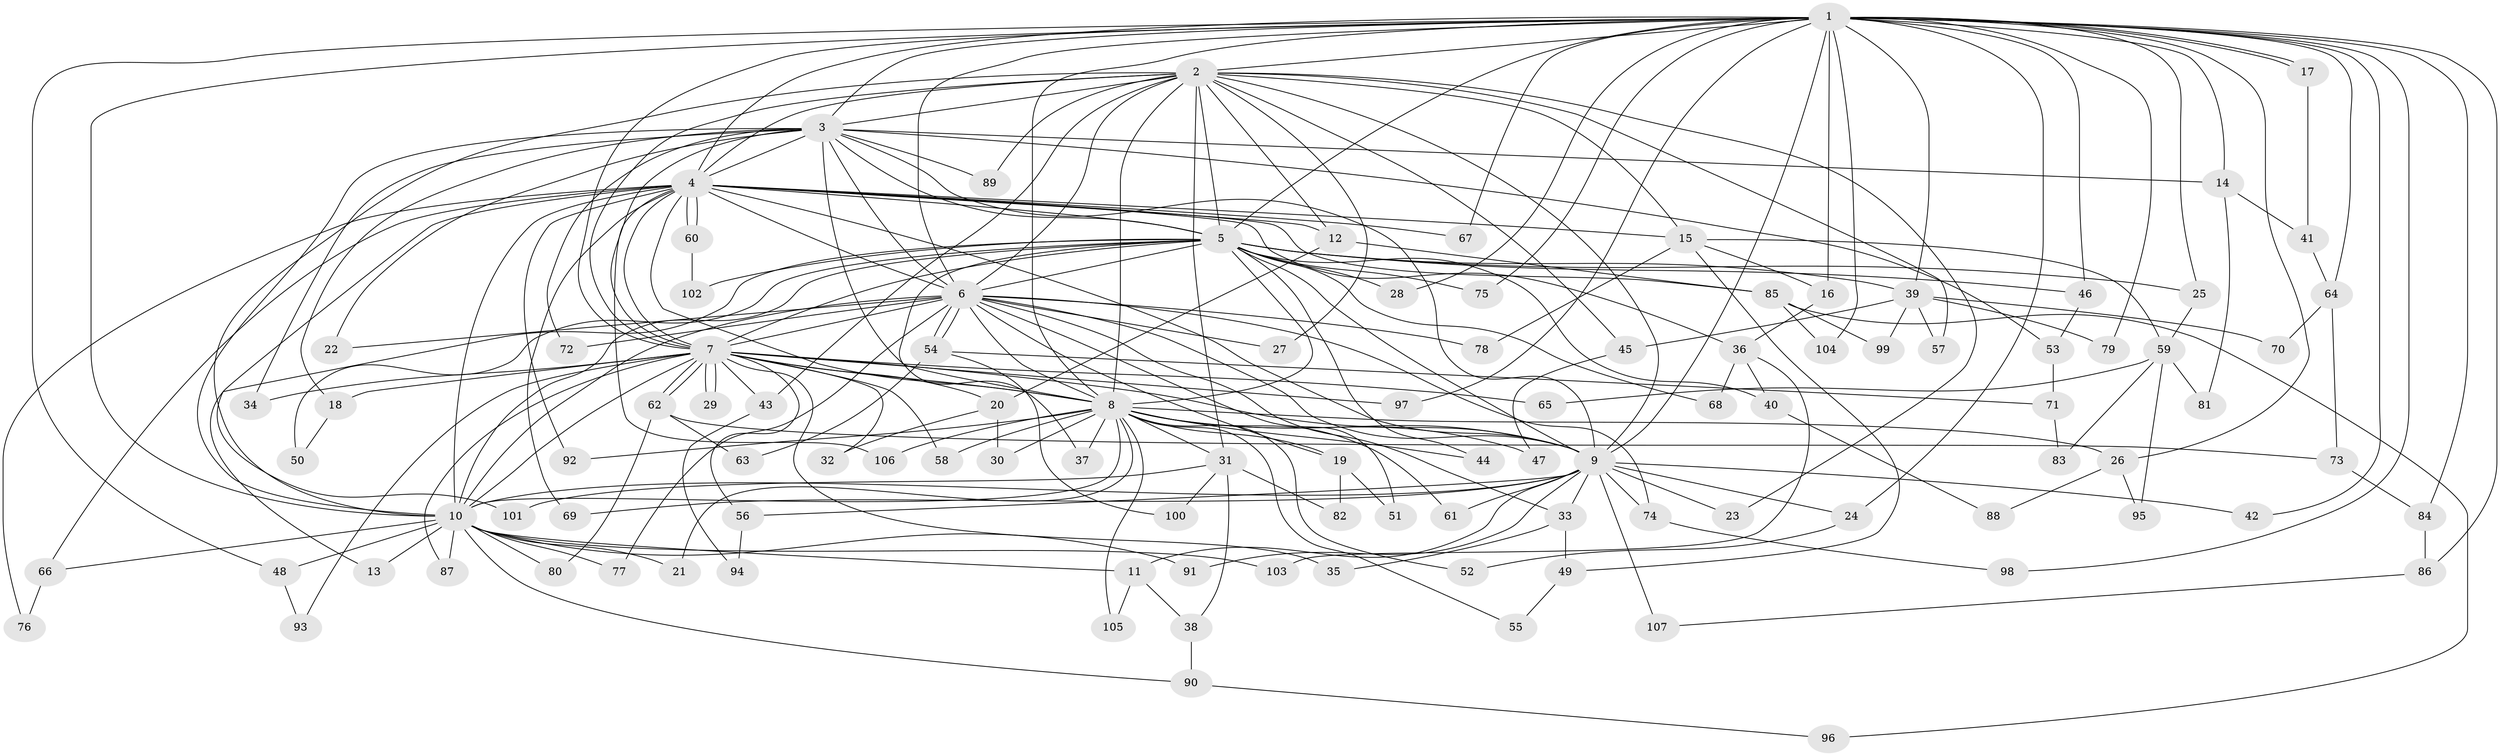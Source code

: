 // coarse degree distribution, {21: 0.018867924528301886, 22: 0.018867924528301886, 2: 0.4716981132075472, 3: 0.07547169811320754, 1: 0.2641509433962264, 30: 0.018867924528301886, 4: 0.03773584905660377, 5: 0.03773584905660377, 6: 0.03773584905660377, 7: 0.018867924528301886}
// Generated by graph-tools (version 1.1) at 2025/49/03/04/25 21:49:11]
// undirected, 107 vertices, 239 edges
graph export_dot {
graph [start="1"]
  node [color=gray90,style=filled];
  1;
  2;
  3;
  4;
  5;
  6;
  7;
  8;
  9;
  10;
  11;
  12;
  13;
  14;
  15;
  16;
  17;
  18;
  19;
  20;
  21;
  22;
  23;
  24;
  25;
  26;
  27;
  28;
  29;
  30;
  31;
  32;
  33;
  34;
  35;
  36;
  37;
  38;
  39;
  40;
  41;
  42;
  43;
  44;
  45;
  46;
  47;
  48;
  49;
  50;
  51;
  52;
  53;
  54;
  55;
  56;
  57;
  58;
  59;
  60;
  61;
  62;
  63;
  64;
  65;
  66;
  67;
  68;
  69;
  70;
  71;
  72;
  73;
  74;
  75;
  76;
  77;
  78;
  79;
  80;
  81;
  82;
  83;
  84;
  85;
  86;
  87;
  88;
  89;
  90;
  91;
  92;
  93;
  94;
  95;
  96;
  97;
  98;
  99;
  100;
  101;
  102;
  103;
  104;
  105;
  106;
  107;
  1 -- 2;
  1 -- 3;
  1 -- 4;
  1 -- 5;
  1 -- 6;
  1 -- 7;
  1 -- 8;
  1 -- 9;
  1 -- 10;
  1 -- 14;
  1 -- 16;
  1 -- 17;
  1 -- 17;
  1 -- 24;
  1 -- 25;
  1 -- 26;
  1 -- 28;
  1 -- 39;
  1 -- 42;
  1 -- 46;
  1 -- 48;
  1 -- 64;
  1 -- 67;
  1 -- 75;
  1 -- 79;
  1 -- 84;
  1 -- 86;
  1 -- 97;
  1 -- 98;
  1 -- 104;
  2 -- 3;
  2 -- 4;
  2 -- 5;
  2 -- 6;
  2 -- 7;
  2 -- 8;
  2 -- 9;
  2 -- 10;
  2 -- 12;
  2 -- 15;
  2 -- 23;
  2 -- 27;
  2 -- 31;
  2 -- 43;
  2 -- 45;
  2 -- 57;
  2 -- 89;
  3 -- 4;
  3 -- 5;
  3 -- 6;
  3 -- 7;
  3 -- 8;
  3 -- 9;
  3 -- 10;
  3 -- 14;
  3 -- 18;
  3 -- 22;
  3 -- 34;
  3 -- 53;
  3 -- 72;
  3 -- 89;
  4 -- 5;
  4 -- 6;
  4 -- 7;
  4 -- 8;
  4 -- 9;
  4 -- 10;
  4 -- 12;
  4 -- 15;
  4 -- 36;
  4 -- 60;
  4 -- 60;
  4 -- 66;
  4 -- 67;
  4 -- 69;
  4 -- 76;
  4 -- 85;
  4 -- 92;
  4 -- 101;
  4 -- 106;
  5 -- 6;
  5 -- 7;
  5 -- 8;
  5 -- 9;
  5 -- 10;
  5 -- 13;
  5 -- 25;
  5 -- 28;
  5 -- 37;
  5 -- 39;
  5 -- 40;
  5 -- 44;
  5 -- 46;
  5 -- 50;
  5 -- 68;
  5 -- 75;
  5 -- 102;
  6 -- 7;
  6 -- 8;
  6 -- 9;
  6 -- 10;
  6 -- 19;
  6 -- 22;
  6 -- 27;
  6 -- 33;
  6 -- 51;
  6 -- 54;
  6 -- 54;
  6 -- 72;
  6 -- 74;
  6 -- 77;
  6 -- 78;
  7 -- 8;
  7 -- 9;
  7 -- 10;
  7 -- 18;
  7 -- 20;
  7 -- 29;
  7 -- 29;
  7 -- 32;
  7 -- 34;
  7 -- 35;
  7 -- 43;
  7 -- 56;
  7 -- 58;
  7 -- 62;
  7 -- 62;
  7 -- 65;
  7 -- 87;
  7 -- 93;
  7 -- 97;
  8 -- 9;
  8 -- 10;
  8 -- 19;
  8 -- 21;
  8 -- 26;
  8 -- 30;
  8 -- 31;
  8 -- 37;
  8 -- 44;
  8 -- 47;
  8 -- 52;
  8 -- 55;
  8 -- 58;
  8 -- 61;
  8 -- 92;
  8 -- 105;
  8 -- 106;
  9 -- 10;
  9 -- 11;
  9 -- 23;
  9 -- 24;
  9 -- 33;
  9 -- 42;
  9 -- 56;
  9 -- 61;
  9 -- 69;
  9 -- 74;
  9 -- 91;
  9 -- 107;
  10 -- 11;
  10 -- 13;
  10 -- 21;
  10 -- 48;
  10 -- 66;
  10 -- 77;
  10 -- 80;
  10 -- 87;
  10 -- 90;
  10 -- 91;
  10 -- 103;
  11 -- 38;
  11 -- 105;
  12 -- 20;
  12 -- 85;
  14 -- 41;
  14 -- 81;
  15 -- 16;
  15 -- 49;
  15 -- 59;
  15 -- 78;
  16 -- 36;
  17 -- 41;
  18 -- 50;
  19 -- 51;
  19 -- 82;
  20 -- 30;
  20 -- 32;
  24 -- 52;
  25 -- 59;
  26 -- 88;
  26 -- 95;
  31 -- 38;
  31 -- 82;
  31 -- 100;
  31 -- 101;
  33 -- 35;
  33 -- 49;
  36 -- 40;
  36 -- 68;
  36 -- 103;
  38 -- 90;
  39 -- 45;
  39 -- 57;
  39 -- 70;
  39 -- 79;
  39 -- 99;
  40 -- 88;
  41 -- 64;
  43 -- 94;
  45 -- 47;
  46 -- 53;
  48 -- 93;
  49 -- 55;
  53 -- 71;
  54 -- 63;
  54 -- 71;
  54 -- 100;
  56 -- 94;
  59 -- 65;
  59 -- 81;
  59 -- 83;
  59 -- 95;
  60 -- 102;
  62 -- 63;
  62 -- 73;
  62 -- 80;
  64 -- 70;
  64 -- 73;
  66 -- 76;
  71 -- 83;
  73 -- 84;
  74 -- 98;
  84 -- 86;
  85 -- 96;
  85 -- 99;
  85 -- 104;
  86 -- 107;
  90 -- 96;
}
